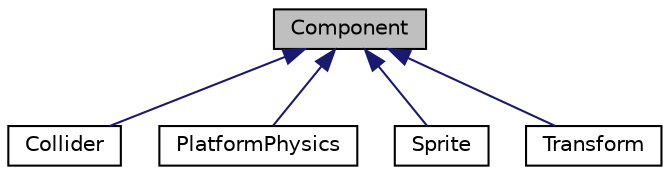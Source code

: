 digraph "Component"
{
 // LATEX_PDF_SIZE
  edge [fontname="Helvetica",fontsize="10",labelfontname="Helvetica",labelfontsize="10"];
  node [fontname="Helvetica",fontsize="10",shape=record];
  Node1 [label="Component",height=0.2,width=0.4,color="black", fillcolor="grey75", style="filled", fontcolor="black",tooltip=" "];
  Node1 -> Node2 [dir="back",color="midnightblue",fontsize="10",style="solid",fontname="Helvetica"];
  Node2 [label="Collider",height=0.2,width=0.4,color="black", fillcolor="white", style="filled",URL="$class_collider.html",tooltip=" "];
  Node1 -> Node3 [dir="back",color="midnightblue",fontsize="10",style="solid",fontname="Helvetica"];
  Node3 [label="PlatformPhysics",height=0.2,width=0.4,color="black", fillcolor="white", style="filled",URL="$class_platform_physics.html",tooltip=" "];
  Node1 -> Node4 [dir="back",color="midnightblue",fontsize="10",style="solid",fontname="Helvetica"];
  Node4 [label="Sprite",height=0.2,width=0.4,color="black", fillcolor="white", style="filled",URL="$class_sprite.html",tooltip="This is the Sprite component of an Entity."];
  Node1 -> Node5 [dir="back",color="midnightblue",fontsize="10",style="solid",fontname="Helvetica"];
  Node5 [label="Transform",height=0.2,width=0.4,color="black", fillcolor="white", style="filled",URL="$class_transform.html",tooltip=" "];
}
